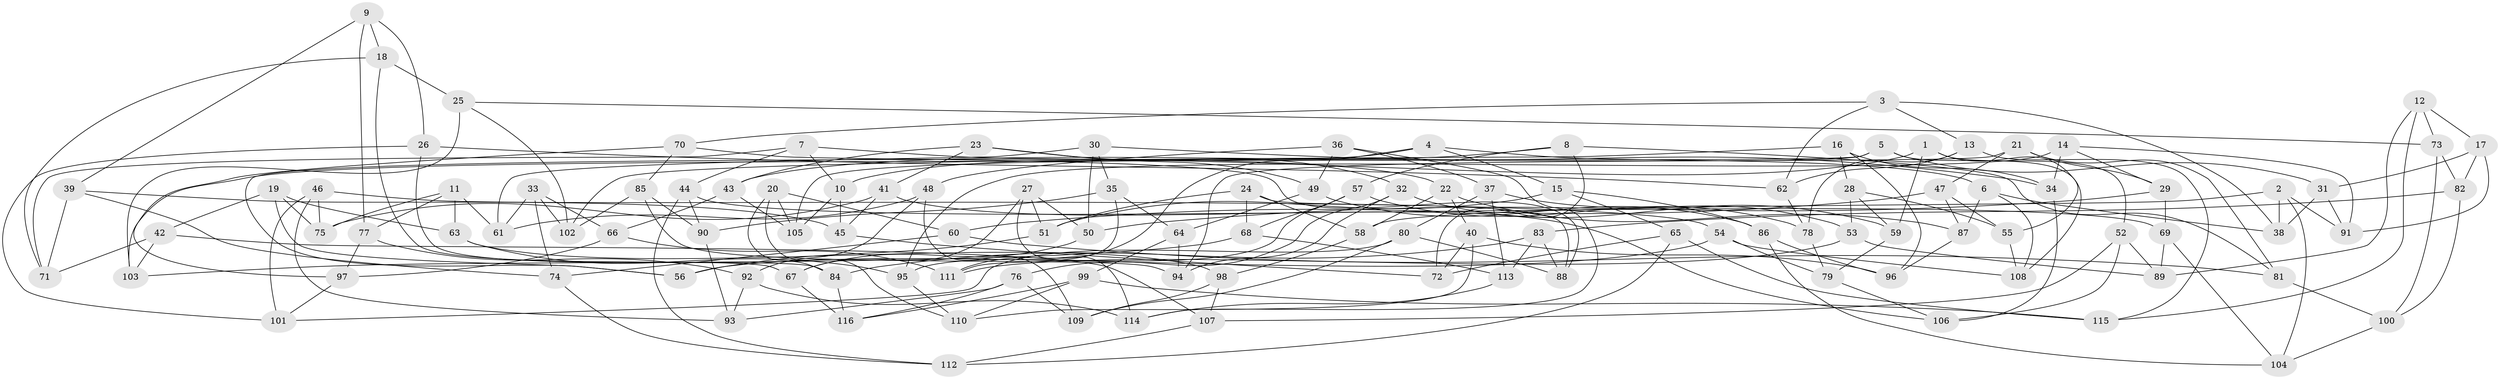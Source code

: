 // coarse degree distribution, {4: 0.3142857142857143, 6: 0.37142857142857144, 3: 0.07142857142857142, 5: 0.24285714285714285}
// Generated by graph-tools (version 1.1) at 2025/38/03/04/25 23:38:10]
// undirected, 116 vertices, 232 edges
graph export_dot {
  node [color=gray90,style=filled];
  1;
  2;
  3;
  4;
  5;
  6;
  7;
  8;
  9;
  10;
  11;
  12;
  13;
  14;
  15;
  16;
  17;
  18;
  19;
  20;
  21;
  22;
  23;
  24;
  25;
  26;
  27;
  28;
  29;
  30;
  31;
  32;
  33;
  34;
  35;
  36;
  37;
  38;
  39;
  40;
  41;
  42;
  43;
  44;
  45;
  46;
  47;
  48;
  49;
  50;
  51;
  52;
  53;
  54;
  55;
  56;
  57;
  58;
  59;
  60;
  61;
  62;
  63;
  64;
  65;
  66;
  67;
  68;
  69;
  70;
  71;
  72;
  73;
  74;
  75;
  76;
  77;
  78;
  79;
  80;
  81;
  82;
  83;
  84;
  85;
  86;
  87;
  88;
  89;
  90;
  91;
  92;
  93;
  94;
  95;
  96;
  97;
  98;
  99;
  100;
  101;
  102;
  103;
  104;
  105;
  106;
  107;
  108;
  109;
  110;
  111;
  112;
  113;
  114;
  115;
  116;
  1 -- 10;
  1 -- 55;
  1 -- 52;
  1 -- 59;
  2 -- 104;
  2 -- 38;
  2 -- 58;
  2 -- 91;
  3 -- 70;
  3 -- 62;
  3 -- 38;
  3 -- 13;
  4 -- 111;
  4 -- 6;
  4 -- 15;
  4 -- 103;
  5 -- 31;
  5 -- 105;
  5 -- 108;
  5 -- 56;
  6 -- 38;
  6 -- 87;
  6 -- 108;
  7 -- 71;
  7 -- 22;
  7 -- 44;
  7 -- 10;
  8 -- 43;
  8 -- 72;
  8 -- 57;
  8 -- 81;
  9 -- 77;
  9 -- 18;
  9 -- 26;
  9 -- 39;
  10 -- 105;
  10 -- 45;
  11 -- 77;
  11 -- 75;
  11 -- 61;
  11 -- 63;
  12 -- 73;
  12 -- 17;
  12 -- 115;
  12 -- 89;
  13 -- 62;
  13 -- 78;
  13 -- 115;
  14 -- 91;
  14 -- 29;
  14 -- 34;
  14 -- 95;
  15 -- 65;
  15 -- 51;
  15 -- 86;
  16 -- 96;
  16 -- 102;
  16 -- 34;
  16 -- 28;
  17 -- 82;
  17 -- 91;
  17 -- 31;
  18 -- 25;
  18 -- 71;
  18 -- 67;
  19 -- 56;
  19 -- 42;
  19 -- 63;
  19 -- 75;
  20 -- 84;
  20 -- 105;
  20 -- 60;
  20 -- 110;
  21 -- 47;
  21 -- 29;
  21 -- 94;
  21 -- 81;
  22 -- 87;
  22 -- 58;
  22 -- 40;
  23 -- 49;
  23 -- 41;
  23 -- 32;
  23 -- 43;
  24 -- 88;
  24 -- 58;
  24 -- 68;
  24 -- 51;
  25 -- 103;
  25 -- 102;
  25 -- 73;
  26 -- 84;
  26 -- 62;
  26 -- 101;
  27 -- 50;
  27 -- 67;
  27 -- 51;
  27 -- 114;
  28 -- 55;
  28 -- 53;
  28 -- 59;
  29 -- 69;
  29 -- 50;
  30 -- 50;
  30 -- 34;
  30 -- 61;
  30 -- 35;
  31 -- 91;
  31 -- 38;
  32 -- 94;
  32 -- 59;
  32 -- 76;
  33 -- 74;
  33 -- 66;
  33 -- 102;
  33 -- 61;
  34 -- 106;
  35 -- 64;
  35 -- 111;
  35 -- 90;
  36 -- 37;
  36 -- 49;
  36 -- 48;
  36 -- 114;
  37 -- 80;
  37 -- 113;
  37 -- 53;
  39 -- 71;
  39 -- 74;
  39 -- 45;
  40 -- 96;
  40 -- 72;
  40 -- 110;
  41 -- 75;
  41 -- 106;
  41 -- 45;
  42 -- 103;
  42 -- 107;
  42 -- 71;
  43 -- 66;
  43 -- 105;
  44 -- 112;
  44 -- 90;
  44 -- 69;
  45 -- 72;
  46 -- 75;
  46 -- 93;
  46 -- 54;
  46 -- 101;
  47 -- 55;
  47 -- 87;
  47 -- 60;
  48 -- 61;
  48 -- 109;
  48 -- 92;
  49 -- 64;
  49 -- 86;
  50 -- 67;
  51 -- 56;
  52 -- 106;
  52 -- 107;
  52 -- 89;
  53 -- 111;
  53 -- 89;
  54 -- 79;
  54 -- 56;
  54 -- 108;
  55 -- 108;
  57 -- 68;
  57 -- 78;
  57 -- 95;
  58 -- 98;
  59 -- 79;
  60 -- 81;
  60 -- 74;
  62 -- 78;
  63 -- 98;
  63 -- 95;
  64 -- 99;
  64 -- 94;
  65 -- 115;
  65 -- 112;
  65 -- 72;
  66 -- 111;
  66 -- 97;
  67 -- 116;
  68 -- 103;
  68 -- 113;
  69 -- 104;
  69 -- 89;
  70 -- 97;
  70 -- 85;
  70 -- 88;
  73 -- 82;
  73 -- 100;
  74 -- 112;
  76 -- 109;
  76 -- 116;
  76 -- 93;
  77 -- 97;
  77 -- 92;
  78 -- 79;
  79 -- 106;
  80 -- 88;
  80 -- 101;
  80 -- 109;
  81 -- 100;
  82 -- 100;
  82 -- 83;
  83 -- 113;
  83 -- 88;
  83 -- 84;
  84 -- 116;
  85 -- 90;
  85 -- 94;
  85 -- 102;
  86 -- 104;
  86 -- 96;
  87 -- 96;
  90 -- 93;
  92 -- 93;
  92 -- 114;
  95 -- 110;
  97 -- 101;
  98 -- 107;
  98 -- 109;
  99 -- 110;
  99 -- 116;
  99 -- 115;
  100 -- 104;
  107 -- 112;
  113 -- 114;
}
